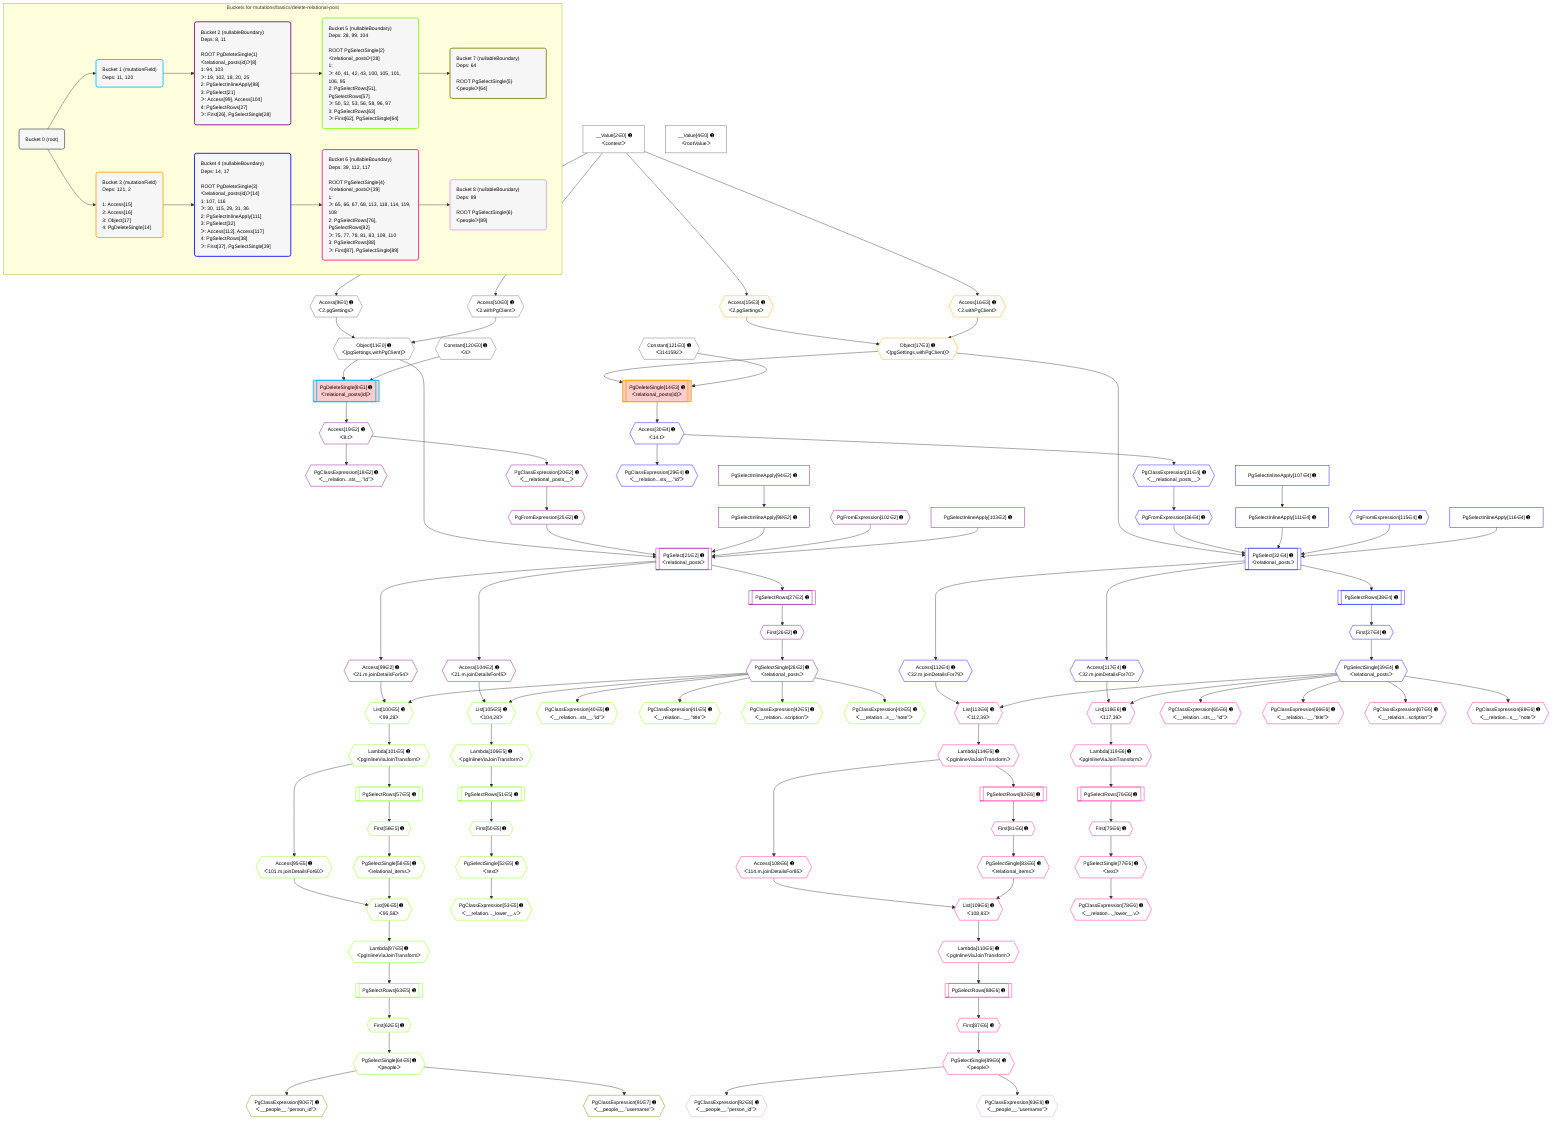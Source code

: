 %%{init: {'themeVariables': { 'fontSize': '12px'}}}%%
graph TD
    classDef path fill:#eee,stroke:#000,color:#000
    classDef plan fill:#fff,stroke-width:1px,color:#000
    classDef itemplan fill:#fff,stroke-width:2px,color:#000
    classDef unbatchedplan fill:#dff,stroke-width:1px,color:#000
    classDef sideeffectplan fill:#fcc,stroke-width:2px,color:#000
    classDef bucket fill:#f6f6f6,color:#000,stroke-width:2px,text-align:left


    %% plan dependencies
    Object11{{"Object[11∈0] ➊<br />ᐸ{pgSettings,withPgClient}ᐳ"}}:::plan
    Access9{{"Access[9∈0] ➊<br />ᐸ2.pgSettingsᐳ"}}:::plan
    Access10{{"Access[10∈0] ➊<br />ᐸ2.withPgClientᐳ"}}:::plan
    Access9 & Access10 --> Object11
    __Value2["__Value[2∈0] ➊<br />ᐸcontextᐳ"]:::plan
    __Value2 --> Access9
    __Value2 --> Access10
    __Value4["__Value[4∈0] ➊<br />ᐸrootValueᐳ"]:::plan
    Constant120{{"Constant[120∈0] ➊<br />ᐸ4ᐳ"}}:::plan
    Constant121{{"Constant[121∈0] ➊<br />ᐸ3141592ᐳ"}}:::plan
    PgDeleteSingle8[["PgDeleteSingle[8∈1] ➊<br />ᐸrelational_posts(id)ᐳ"]]:::sideeffectplan
    Object11 & Constant120 --> PgDeleteSingle8
    PgSelect21[["PgSelect[21∈2] ➊<br />ᐸrelational_postsᐳ"]]:::plan
    PgFromExpression25{{"PgFromExpression[25∈2] ➊"}}:::plan
    PgSelectInlineApply98["PgSelectInlineApply[98∈2] ➊"]:::plan
    PgFromExpression102{{"PgFromExpression[102∈2] ➊"}}:::plan
    PgSelectInlineApply103["PgSelectInlineApply[103∈2] ➊"]:::plan
    Object11 & PgFromExpression25 & PgSelectInlineApply98 & PgFromExpression102 & PgSelectInlineApply103 --> PgSelect21
    PgClassExpression18{{"PgClassExpression[18∈2] ➊<br />ᐸ__relation...sts__.”id”ᐳ"}}:::plan
    Access19{{"Access[19∈2] ➊<br />ᐸ8.tᐳ"}}:::plan
    Access19 --> PgClassExpression18
    PgDeleteSingle8 --> Access19
    PgClassExpression20{{"PgClassExpression[20∈2] ➊<br />ᐸ__relational_posts__ᐳ"}}:::plan
    Access19 --> PgClassExpression20
    PgClassExpression20 --> PgFromExpression25
    First26{{"First[26∈2] ➊"}}:::plan
    PgSelectRows27[["PgSelectRows[27∈2] ➊"]]:::plan
    PgSelectRows27 --> First26
    PgSelect21 --> PgSelectRows27
    PgSelectSingle28{{"PgSelectSingle[28∈2] ➊<br />ᐸrelational_postsᐳ"}}:::plan
    First26 --> PgSelectSingle28
    PgSelectInlineApply94["PgSelectInlineApply[94∈2] ➊"]:::plan
    PgSelectInlineApply94 --> PgSelectInlineApply98
    Access99{{"Access[99∈2] ➊<br />ᐸ21.m.joinDetailsFor54ᐳ"}}:::plan
    PgSelect21 --> Access99
    Access104{{"Access[104∈2] ➊<br />ᐸ21.m.joinDetailsFor45ᐳ"}}:::plan
    PgSelect21 --> Access104
    List96{{"List[96∈5] ➊<br />ᐸ95,58ᐳ"}}:::plan
    Access95{{"Access[95∈5] ➊<br />ᐸ101.m.joinDetailsFor60ᐳ"}}:::plan
    PgSelectSingle58{{"PgSelectSingle[58∈5] ➊<br />ᐸrelational_itemsᐳ"}}:::plan
    Access95 & PgSelectSingle58 --> List96
    List100{{"List[100∈5] ➊<br />ᐸ99,28ᐳ"}}:::plan
    Access99 & PgSelectSingle28 --> List100
    List105{{"List[105∈5] ➊<br />ᐸ104,28ᐳ"}}:::plan
    Access104 & PgSelectSingle28 --> List105
    PgClassExpression40{{"PgClassExpression[40∈5] ➊<br />ᐸ__relation...sts__.”id”ᐳ"}}:::plan
    PgSelectSingle28 --> PgClassExpression40
    PgClassExpression41{{"PgClassExpression[41∈5] ➊<br />ᐸ__relation...__.”title”ᐳ"}}:::plan
    PgSelectSingle28 --> PgClassExpression41
    PgClassExpression42{{"PgClassExpression[42∈5] ➊<br />ᐸ__relation...scription”ᐳ"}}:::plan
    PgSelectSingle28 --> PgClassExpression42
    PgClassExpression43{{"PgClassExpression[43∈5] ➊<br />ᐸ__relation...s__.”note”ᐳ"}}:::plan
    PgSelectSingle28 --> PgClassExpression43
    First50{{"First[50∈5] ➊"}}:::plan
    PgSelectRows51[["PgSelectRows[51∈5] ➊"]]:::plan
    PgSelectRows51 --> First50
    Lambda106{{"Lambda[106∈5] ➊<br />ᐸpgInlineViaJoinTransformᐳ"}}:::plan
    Lambda106 --> PgSelectRows51
    PgSelectSingle52{{"PgSelectSingle[52∈5] ➊<br />ᐸtextᐳ"}}:::plan
    First50 --> PgSelectSingle52
    PgClassExpression53{{"PgClassExpression[53∈5] ➊<br />ᐸ__relation..._lower__.vᐳ"}}:::plan
    PgSelectSingle52 --> PgClassExpression53
    First56{{"First[56∈5] ➊"}}:::plan
    PgSelectRows57[["PgSelectRows[57∈5] ➊"]]:::plan
    PgSelectRows57 --> First56
    Lambda101{{"Lambda[101∈5] ➊<br />ᐸpgInlineViaJoinTransformᐳ"}}:::plan
    Lambda101 --> PgSelectRows57
    First56 --> PgSelectSingle58
    First62{{"First[62∈5] ➊"}}:::plan
    PgSelectRows63[["PgSelectRows[63∈5] ➊"]]:::plan
    PgSelectRows63 --> First62
    Lambda97{{"Lambda[97∈5] ➊<br />ᐸpgInlineViaJoinTransformᐳ"}}:::plan
    Lambda97 --> PgSelectRows63
    PgSelectSingle64{{"PgSelectSingle[64∈5] ➊<br />ᐸpeopleᐳ"}}:::plan
    First62 --> PgSelectSingle64
    Lambda101 --> Access95
    List96 --> Lambda97
    List100 --> Lambda101
    List105 --> Lambda106
    PgClassExpression90{{"PgClassExpression[90∈7] ➊<br />ᐸ__people__.”person_id”ᐳ"}}:::plan
    PgSelectSingle64 --> PgClassExpression90
    PgClassExpression91{{"PgClassExpression[91∈7] ➊<br />ᐸ__people__.”username”ᐳ"}}:::plan
    PgSelectSingle64 --> PgClassExpression91
    PgDeleteSingle14[["PgDeleteSingle[14∈3] ➊<br />ᐸrelational_posts(id)ᐳ"]]:::sideeffectplan
    Object17{{"Object[17∈3] ➊<br />ᐸ{pgSettings,withPgClient}ᐳ"}}:::plan
    Object17 & Constant121 --> PgDeleteSingle14
    Access15{{"Access[15∈3] ➊<br />ᐸ2.pgSettingsᐳ"}}:::plan
    Access16{{"Access[16∈3] ➊<br />ᐸ2.withPgClientᐳ"}}:::plan
    Access15 & Access16 --> Object17
    __Value2 --> Access15
    __Value2 --> Access16
    PgSelect32[["PgSelect[32∈4] ➊<br />ᐸrelational_postsᐳ"]]:::plan
    PgFromExpression36{{"PgFromExpression[36∈4] ➊"}}:::plan
    PgSelectInlineApply111["PgSelectInlineApply[111∈4] ➊"]:::plan
    PgFromExpression115{{"PgFromExpression[115∈4] ➊"}}:::plan
    PgSelectInlineApply116["PgSelectInlineApply[116∈4] ➊"]:::plan
    Object17 & PgFromExpression36 & PgSelectInlineApply111 & PgFromExpression115 & PgSelectInlineApply116 --> PgSelect32
    PgClassExpression29{{"PgClassExpression[29∈4] ➊<br />ᐸ__relation...sts__.”id”ᐳ"}}:::plan
    Access30{{"Access[30∈4] ➊<br />ᐸ14.tᐳ"}}:::plan
    Access30 --> PgClassExpression29
    PgDeleteSingle14 --> Access30
    PgClassExpression31{{"PgClassExpression[31∈4] ➊<br />ᐸ__relational_posts__ᐳ"}}:::plan
    Access30 --> PgClassExpression31
    PgClassExpression31 --> PgFromExpression36
    First37{{"First[37∈4] ➊"}}:::plan
    PgSelectRows38[["PgSelectRows[38∈4] ➊"]]:::plan
    PgSelectRows38 --> First37
    PgSelect32 --> PgSelectRows38
    PgSelectSingle39{{"PgSelectSingle[39∈4] ➊<br />ᐸrelational_postsᐳ"}}:::plan
    First37 --> PgSelectSingle39
    PgSelectInlineApply107["PgSelectInlineApply[107∈4] ➊"]:::plan
    PgSelectInlineApply107 --> PgSelectInlineApply111
    Access112{{"Access[112∈4] ➊<br />ᐸ32.m.joinDetailsFor79ᐳ"}}:::plan
    PgSelect32 --> Access112
    Access117{{"Access[117∈4] ➊<br />ᐸ32.m.joinDetailsFor70ᐳ"}}:::plan
    PgSelect32 --> Access117
    List109{{"List[109∈6] ➊<br />ᐸ108,83ᐳ"}}:::plan
    Access108{{"Access[108∈6] ➊<br />ᐸ114.m.joinDetailsFor85ᐳ"}}:::plan
    PgSelectSingle83{{"PgSelectSingle[83∈6] ➊<br />ᐸrelational_itemsᐳ"}}:::plan
    Access108 & PgSelectSingle83 --> List109
    List113{{"List[113∈6] ➊<br />ᐸ112,39ᐳ"}}:::plan
    Access112 & PgSelectSingle39 --> List113
    List118{{"List[118∈6] ➊<br />ᐸ117,39ᐳ"}}:::plan
    Access117 & PgSelectSingle39 --> List118
    PgClassExpression65{{"PgClassExpression[65∈6] ➊<br />ᐸ__relation...sts__.”id”ᐳ"}}:::plan
    PgSelectSingle39 --> PgClassExpression65
    PgClassExpression66{{"PgClassExpression[66∈6] ➊<br />ᐸ__relation...__.”title”ᐳ"}}:::plan
    PgSelectSingle39 --> PgClassExpression66
    PgClassExpression67{{"PgClassExpression[67∈6] ➊<br />ᐸ__relation...scription”ᐳ"}}:::plan
    PgSelectSingle39 --> PgClassExpression67
    PgClassExpression68{{"PgClassExpression[68∈6] ➊<br />ᐸ__relation...s__.”note”ᐳ"}}:::plan
    PgSelectSingle39 --> PgClassExpression68
    First75{{"First[75∈6] ➊"}}:::plan
    PgSelectRows76[["PgSelectRows[76∈6] ➊"]]:::plan
    PgSelectRows76 --> First75
    Lambda119{{"Lambda[119∈6] ➊<br />ᐸpgInlineViaJoinTransformᐳ"}}:::plan
    Lambda119 --> PgSelectRows76
    PgSelectSingle77{{"PgSelectSingle[77∈6] ➊<br />ᐸtextᐳ"}}:::plan
    First75 --> PgSelectSingle77
    PgClassExpression78{{"PgClassExpression[78∈6] ➊<br />ᐸ__relation..._lower__.vᐳ"}}:::plan
    PgSelectSingle77 --> PgClassExpression78
    First81{{"First[81∈6] ➊"}}:::plan
    PgSelectRows82[["PgSelectRows[82∈6] ➊"]]:::plan
    PgSelectRows82 --> First81
    Lambda114{{"Lambda[114∈6] ➊<br />ᐸpgInlineViaJoinTransformᐳ"}}:::plan
    Lambda114 --> PgSelectRows82
    First81 --> PgSelectSingle83
    First87{{"First[87∈6] ➊"}}:::plan
    PgSelectRows88[["PgSelectRows[88∈6] ➊"]]:::plan
    PgSelectRows88 --> First87
    Lambda110{{"Lambda[110∈6] ➊<br />ᐸpgInlineViaJoinTransformᐳ"}}:::plan
    Lambda110 --> PgSelectRows88
    PgSelectSingle89{{"PgSelectSingle[89∈6] ➊<br />ᐸpeopleᐳ"}}:::plan
    First87 --> PgSelectSingle89
    Lambda114 --> Access108
    List109 --> Lambda110
    List113 --> Lambda114
    List118 --> Lambda119
    PgClassExpression92{{"PgClassExpression[92∈8] ➊<br />ᐸ__people__.”person_id”ᐳ"}}:::plan
    PgSelectSingle89 --> PgClassExpression92
    PgClassExpression93{{"PgClassExpression[93∈8] ➊<br />ᐸ__people__.”username”ᐳ"}}:::plan
    PgSelectSingle89 --> PgClassExpression93

    %% define steps

    subgraph "Buckets for mutations/basics/delete-relational-post"
    Bucket0("Bucket 0 (root)"):::bucket
    classDef bucket0 stroke:#696969
    class Bucket0,__Value2,__Value4,Access9,Access10,Object11,Constant120,Constant121 bucket0
    Bucket1("Bucket 1 (mutationField)<br />Deps: 11, 120"):::bucket
    classDef bucket1 stroke:#00bfff
    class Bucket1,PgDeleteSingle8 bucket1
    Bucket2("Bucket 2 (nullableBoundary)<br />Deps: 8, 11<br /><br />ROOT PgDeleteSingle{1}ᐸrelational_posts(id)ᐳ[8]<br />1: 94, 103<br />ᐳ: 19, 102, 18, 20, 25<br />2: PgSelectInlineApply[98]<br />3: PgSelect[21]<br />ᐳ: Access[99], Access[104]<br />4: PgSelectRows[27]<br />ᐳ: First[26], PgSelectSingle[28]"):::bucket
    classDef bucket2 stroke:#7f007f
    class Bucket2,PgClassExpression18,Access19,PgClassExpression20,PgSelect21,PgFromExpression25,First26,PgSelectRows27,PgSelectSingle28,PgSelectInlineApply94,PgSelectInlineApply98,Access99,PgFromExpression102,PgSelectInlineApply103,Access104 bucket2
    Bucket3("Bucket 3 (mutationField)<br />Deps: 121, 2<br /><br />1: Access[15]<br />2: Access[16]<br />3: Object[17]<br />4: PgDeleteSingle[14]"):::bucket
    classDef bucket3 stroke:#ffa500
    class Bucket3,PgDeleteSingle14,Access15,Access16,Object17 bucket3
    Bucket4("Bucket 4 (nullableBoundary)<br />Deps: 14, 17<br /><br />ROOT PgDeleteSingle{3}ᐸrelational_posts(id)ᐳ[14]<br />1: 107, 116<br />ᐳ: 30, 115, 29, 31, 36<br />2: PgSelectInlineApply[111]<br />3: PgSelect[32]<br />ᐳ: Access[112], Access[117]<br />4: PgSelectRows[38]<br />ᐳ: First[37], PgSelectSingle[39]"):::bucket
    classDef bucket4 stroke:#0000ff
    class Bucket4,PgClassExpression29,Access30,PgClassExpression31,PgSelect32,PgFromExpression36,First37,PgSelectRows38,PgSelectSingle39,PgSelectInlineApply107,PgSelectInlineApply111,Access112,PgFromExpression115,PgSelectInlineApply116,Access117 bucket4
    Bucket5("Bucket 5 (nullableBoundary)<br />Deps: 28, 99, 104<br /><br />ROOT PgSelectSingle{2}ᐸrelational_postsᐳ[28]<br />1: <br />ᐳ: 40, 41, 42, 43, 100, 105, 101, 106, 95<br />2: PgSelectRows[51], PgSelectRows[57]<br />ᐳ: 50, 52, 53, 56, 58, 96, 97<br />3: PgSelectRows[63]<br />ᐳ: First[62], PgSelectSingle[64]"):::bucket
    classDef bucket5 stroke:#7fff00
    class Bucket5,PgClassExpression40,PgClassExpression41,PgClassExpression42,PgClassExpression43,First50,PgSelectRows51,PgSelectSingle52,PgClassExpression53,First56,PgSelectRows57,PgSelectSingle58,First62,PgSelectRows63,PgSelectSingle64,Access95,List96,Lambda97,List100,Lambda101,List105,Lambda106 bucket5
    Bucket6("Bucket 6 (nullableBoundary)<br />Deps: 39, 112, 117<br /><br />ROOT PgSelectSingle{4}ᐸrelational_postsᐳ[39]<br />1: <br />ᐳ: 65, 66, 67, 68, 113, 118, 114, 119, 108<br />2: PgSelectRows[76], PgSelectRows[82]<br />ᐳ: 75, 77, 78, 81, 83, 109, 110<br />3: PgSelectRows[88]<br />ᐳ: First[87], PgSelectSingle[89]"):::bucket
    classDef bucket6 stroke:#ff1493
    class Bucket6,PgClassExpression65,PgClassExpression66,PgClassExpression67,PgClassExpression68,First75,PgSelectRows76,PgSelectSingle77,PgClassExpression78,First81,PgSelectRows82,PgSelectSingle83,First87,PgSelectRows88,PgSelectSingle89,Access108,List109,Lambda110,List113,Lambda114,List118,Lambda119 bucket6
    Bucket7("Bucket 7 (nullableBoundary)<br />Deps: 64<br /><br />ROOT PgSelectSingle{5}ᐸpeopleᐳ[64]"):::bucket
    classDef bucket7 stroke:#808000
    class Bucket7,PgClassExpression90,PgClassExpression91 bucket7
    Bucket8("Bucket 8 (nullableBoundary)<br />Deps: 89<br /><br />ROOT PgSelectSingle{6}ᐸpeopleᐳ[89]"):::bucket
    classDef bucket8 stroke:#dda0dd
    class Bucket8,PgClassExpression92,PgClassExpression93 bucket8
    Bucket0 --> Bucket1 & Bucket3
    Bucket1 --> Bucket2
    Bucket2 --> Bucket5
    Bucket3 --> Bucket4
    Bucket4 --> Bucket6
    Bucket5 --> Bucket7
    Bucket6 --> Bucket8
    end